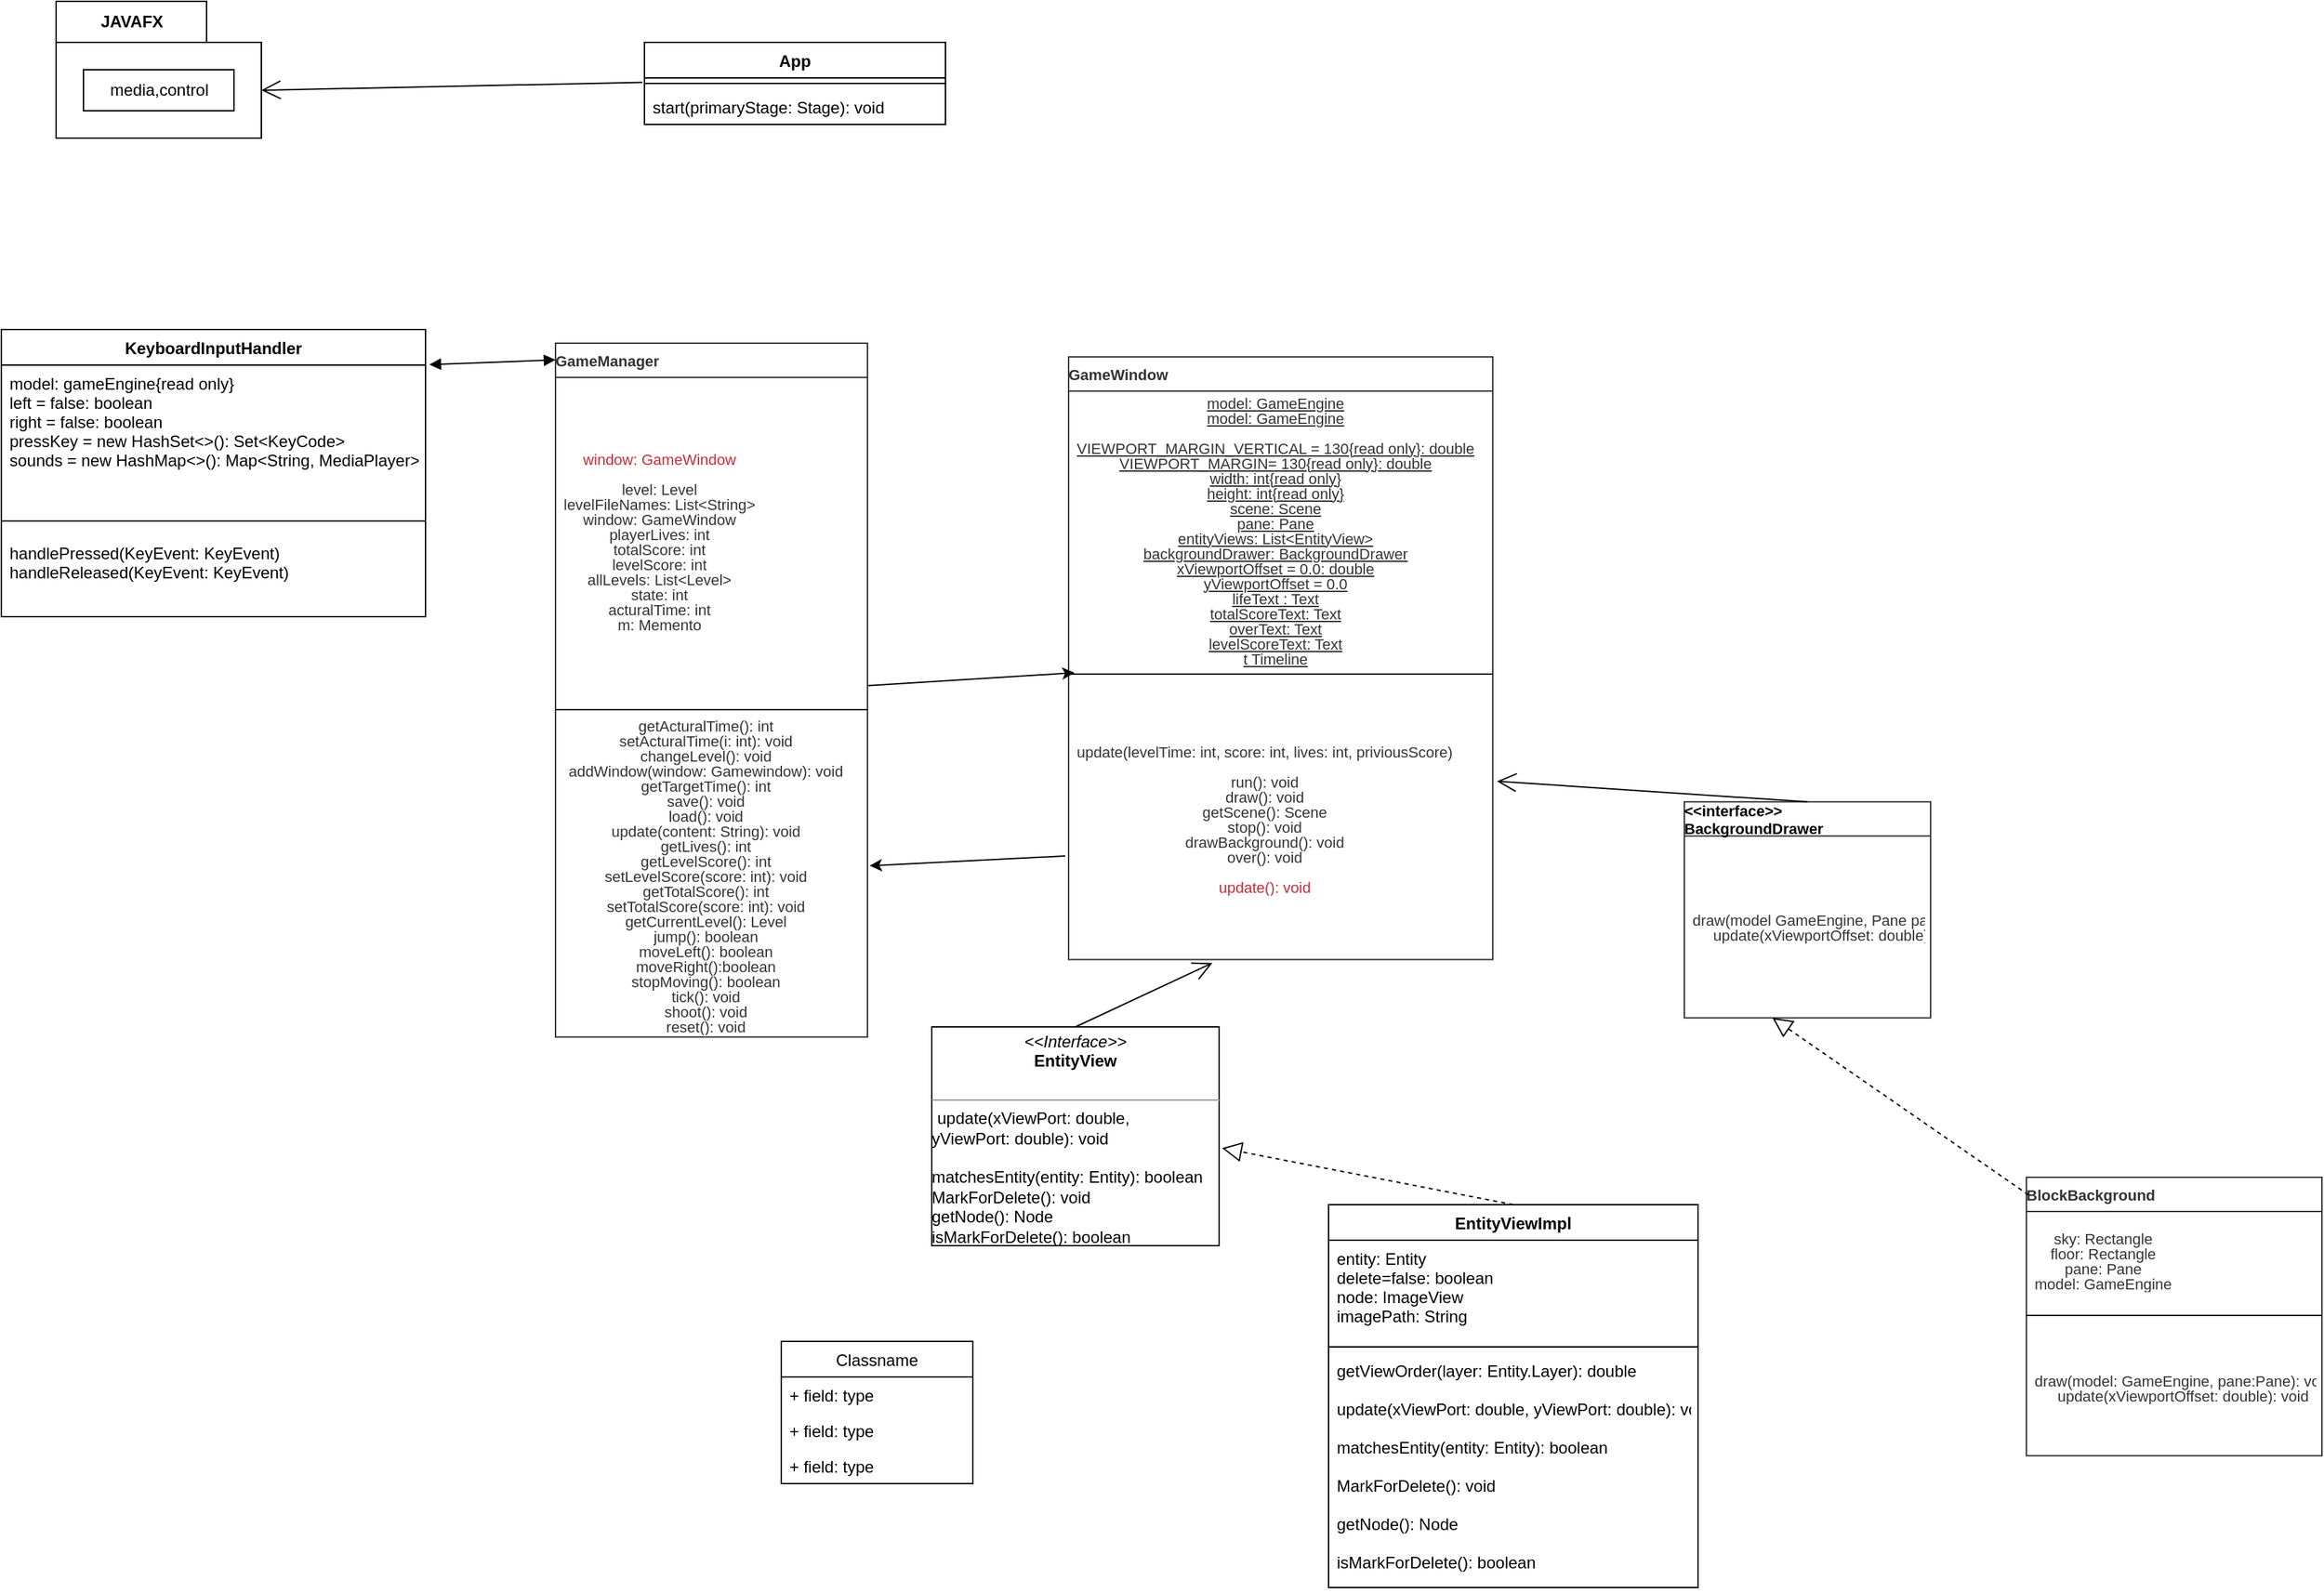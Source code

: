 <mxfile version="13.9.8" type="github">
  <diagram id="kgpKYQtTHZ0yAKxKKP6v" name="Page-1">
    <mxGraphModel dx="1395" dy="1749" grid="1" gridSize="10" guides="1" tooltips="1" connect="1" arrows="1" fold="1" page="1" pageScale="1" pageWidth="850" pageHeight="1100" math="0" shadow="0">
      <root>
        <mxCell id="0" />
        <mxCell id="1" parent="0" />
        <mxCell id="_VWqm0PzK80fMtdGOKL--1" value="GameWindow" style="html=1;overflow=block;whiteSpace=wrap;swimlane;childLayout=stackLayout;horizontal=1;horizontalStack=0;resizeParent=1;resizeParentMax=0;resizeLast=0;collapsible=0;marginBottom=0;swimlaneFillColor=#ffffff;startSize=25;whiteSpace=wrap;fontSize=11;fontColor=#333333;align=center;whiteSpace=wrap;align=left;spacing=0;strokeColor=#333333;strokeOpacity=100;fillOpacity=100;fillColor=#ffffff;" vertex="1" zOrder="835.333" parent="1">
          <mxGeometry x="800" y="10" width="310" height="440.8" as="geometry" />
        </mxCell>
        <mxCell id="_VWqm0PzK80fMtdGOKL--2" value="&lt;div style=&quot;display: flex; justify-content: center; text-align: center; align-items: baseline; font-size: 0; line-height: 1;&quot;&gt;&lt;span&gt;&lt;span style=&quot;font-size:11px;color:#333333;&quot;&gt;model: GameEngine&#xa;&lt;/span&gt;&lt;/span&gt;&lt;/div&gt;&lt;div style=&quot;display: flex; justify-content: center; text-align: center; align-items: baseline; font-size: 0; line-height: 1;&quot;&gt;&lt;span&gt;&lt;span style=&quot;font-size:11px;color:#333333;&quot;&gt;&lt;span style=&quot;font-size:11px;color:#333333;&quot;&gt;model: GameEngine&#xa;&#xa;&lt;/span&gt;&lt;span style=&quot;font-size:11px;color:#333333;text-decoration: underline;&quot;&gt;&lt;/span&gt;&lt;/span&gt;&lt;/span&gt;&lt;/div&gt;&lt;div style=&quot;display: flex; justify-content: center; text-align: center; align-items: baseline; font-size: 0; line-height: 1;&quot;&gt;&lt;span&gt;&lt;span style=&quot;font-size:11px;color:#333333;text-decoration: underline;&quot;&gt;VIEWPORT_MARGIN_VERTICAL = 130{read only}: double&#xa;&lt;/span&gt;&lt;/span&gt;&lt;/div&gt;&lt;div style=&quot;display: flex; justify-content: center; text-align: center; align-items: baseline; font-size: 0; line-height: 1;&quot;&gt;&lt;span&gt;&lt;span style=&quot;font-size:11px;color:#333333;text-decoration: underline;&quot;&gt;VIEWPORT_MARGIN= 130{read only}: double&#xa;&lt;/span&gt;&lt;span style=&quot;font-size:11px;color:#333333;&quot;&gt;&lt;/span&gt;&lt;/span&gt;&lt;/div&gt;&lt;div style=&quot;display: flex; justify-content: center; text-align: center; align-items: baseline; font-size: 0; line-height: 1;&quot;&gt;&lt;span&gt;&lt;span style=&quot;font-size:11px;color:#333333;&quot;&gt;width: int{read only}&#xa;&lt;/span&gt;&lt;/span&gt;&lt;/div&gt;&lt;div style=&quot;display: flex; justify-content: center; text-align: center; align-items: baseline; font-size: 0; line-height: 1;&quot;&gt;&lt;span&gt;&lt;span style=&quot;font-size:11px;color:#333333;&quot;&gt;height: int{read only}&#xa;&lt;/span&gt;&lt;/span&gt;&lt;/div&gt;&lt;div style=&quot;display: flex; justify-content: center; text-align: center; align-items: baseline; font-size: 0; line-height: 1;&quot;&gt;&lt;span&gt;&lt;span style=&quot;font-size:11px;color:#333333;&quot;&gt;scene: Scene&#xa;&lt;/span&gt;&lt;/span&gt;&lt;/div&gt;&lt;div style=&quot;display: flex; justify-content: center; text-align: center; align-items: baseline; font-size: 0; line-height: 1;&quot;&gt;&lt;span&gt;&lt;span style=&quot;font-size:11px;color:#333333;&quot;&gt;pane: Pane&#xa;&lt;/span&gt;&lt;/span&gt;&lt;/div&gt;&lt;div style=&quot;display: flex; justify-content: center; text-align: center; align-items: baseline; font-size: 0; line-height: 1;&quot;&gt;&lt;span&gt;&lt;span style=&quot;font-size:11px;color:#333333;&quot;&gt;entityViews: List&amp;lt;EntityView&amp;gt;&#xa;&lt;/span&gt;&lt;/span&gt;&lt;/div&gt;&lt;div style=&quot;display: flex; justify-content: center; text-align: center; align-items: baseline; font-size: 0; line-height: 1;&quot;&gt;&lt;span&gt;&lt;span style=&quot;font-size:11px;color:#333333;&quot;&gt;backgroundDrawer: BackgroundDrawer&#xa;&lt;/span&gt;&lt;/span&gt;&lt;/div&gt;&lt;div style=&quot;display: flex; justify-content: center; text-align: center; align-items: baseline; font-size: 0; line-height: 1;&quot;&gt;&lt;span&gt;&lt;span style=&quot;font-size:11px;color:#333333;&quot;&gt;xViewportOffset = 0.0: double&#xa;&lt;/span&gt;&lt;/span&gt;&lt;/div&gt;&lt;div style=&quot;display: flex; justify-content: center; text-align: center; align-items: baseline; font-size: 0; line-height: 1;&quot;&gt;&lt;span&gt;&lt;span style=&quot;font-size:11px;color:#333333;&quot;&gt;yViewportOffset = 0.0&#xa;&lt;/span&gt;&lt;/span&gt;&lt;/div&gt;&lt;div style=&quot;display: flex; justify-content: center; text-align: center; align-items: baseline; font-size: 0; line-height: 1;&quot;&gt;&lt;span&gt;&lt;span style=&quot;font-size:11px;color:#333333;&quot;&gt;lifeText : Text&#xa;&lt;/span&gt;&lt;/span&gt;&lt;/div&gt;&lt;div style=&quot;display: flex; justify-content: center; text-align: center; align-items: baseline; font-size: 0; line-height: 1;&quot;&gt;&lt;span&gt;&lt;span style=&quot;font-size:11px;color:#333333;&quot;&gt;totalScoreText: Text&#xa;&lt;/span&gt;&lt;/span&gt;&lt;/div&gt;&lt;div style=&quot;display: flex; justify-content: center; text-align: center; align-items: baseline; font-size: 0; line-height: 1;&quot;&gt;&lt;span&gt;&lt;span style=&quot;font-size:11px;color:#333333;&quot;&gt;overText: Text&#xa;&lt;/span&gt;&lt;/span&gt;&lt;/div&gt;&lt;div style=&quot;display: flex; justify-content: center; text-align: center; align-items: baseline; font-size: 0; line-height: 1;&quot;&gt;&lt;span&gt;&lt;span style=&quot;font-size:11px;color:#333333;&quot;&gt;levelScoreText: Text&#xa;&lt;/span&gt;&lt;/span&gt;&lt;/div&gt;&lt;div style=&quot;display: flex; justify-content: center; text-align: center; align-items: baseline; font-size: 0; line-height: 1;&quot;&gt;&lt;span&gt;&lt;span style=&quot;font-size:11px;color:#333333;&quot;&gt;t Timeline&#xa;&lt;/span&gt;&lt;/span&gt;&lt;/div&gt;&lt;div style=&quot;display: flex; justify-content: center; text-align: center; align-items: baseline; font-size: 0; line-height: 1;&quot;&gt;&lt;span&gt;&lt;/span&gt;&lt;/div&gt;" style="part=1;html=1;resizeHeight=0;strokeColor=none;fillColor=none;align=left;verticalAlign=middle;spacingLeft=4;spacingRight=4;overflow=hidden;rotatable=0;points=[[0,0.5],[1,0.5]];portConstraint=eastwest;swimlaneFillColor=#ffffff;strokeOpacity=100;fillOpacity=100;fontSize=11;fontColor=#333333;fontStyle=4;" vertex="1" parent="_VWqm0PzK80fMtdGOKL--1">
          <mxGeometry y="25" width="310" height="203" as="geometry" />
        </mxCell>
        <mxCell id="_VWqm0PzK80fMtdGOKL--3" value="" style="line;strokeWidth=1;fillColor=none;align=left;verticalAlign=middle;spacingTop=-1;spacingLeft=3;spacingRight=3;rotatable=0;labelPosition=right;points=[];portConstraint=eastwest;" vertex="1" parent="_VWqm0PzK80fMtdGOKL--1">
          <mxGeometry y="228" width="310" height="8" as="geometry" />
        </mxCell>
        <mxCell id="_VWqm0PzK80fMtdGOKL--4" value="&lt;div style=&quot;display: flex; justify-content: center; text-align: center; align-items: baseline; font-size: 0; line-height: 1;&quot;&gt;&lt;span&gt;&lt;span style=&quot;font-size:11px;color:#333333;&quot;&gt;update(levelTime: int, score: int, lives: int, priviousScore)&#xa;&lt;/span&gt;&lt;/span&gt;&lt;/div&gt;&lt;div style=&quot;display: flex; justify-content: center; text-align: center; align-items: baseline; font-size: 0; line-height: 1;&quot;&gt;&lt;span&gt;&lt;span style=&quot;font-size:11px;color:#333333;&quot;&gt;&#xa;&lt;/span&gt;&lt;/span&gt;&lt;/div&gt;&lt;div style=&quot;display: flex; justify-content: center; text-align: center; align-items: baseline; font-size: 0; line-height: 1;&quot;&gt;&lt;span&gt;&lt;span style=&quot;font-size:11px;color:#333333;&quot;&gt;run(): void&#xa;&lt;/span&gt;&lt;/span&gt;&lt;/div&gt;&lt;div style=&quot;display: flex; justify-content: center; text-align: center; align-items: baseline; font-size: 0; line-height: 1;&quot;&gt;&lt;span&gt;&lt;span style=&quot;font-size:11px;color:#333333;&quot;&gt;draw(): void&#xa;&lt;/span&gt;&lt;/span&gt;&lt;/div&gt;&lt;div style=&quot;display: flex; justify-content: center; text-align: center; align-items: baseline; font-size: 0; line-height: 1;&quot;&gt;&lt;span&gt;&lt;span style=&quot;font-size:11px;color:#333333;&quot;&gt;getScene(): Scene&#xa;&lt;/span&gt;&lt;/span&gt;&lt;/div&gt;&lt;div style=&quot;display: flex; justify-content: center; text-align: center; align-items: baseline; font-size: 0; line-height: 1;&quot;&gt;&lt;span&gt;&lt;span style=&quot;font-size:11px;color:#333333;&quot;&gt;stop(): void&#xa;&lt;/span&gt;&lt;/span&gt;&lt;/div&gt;&lt;div style=&quot;display: flex; justify-content: center; text-align: center; align-items: baseline; font-size: 0; line-height: 1;&quot;&gt;&lt;span&gt;&lt;span style=&quot;font-size:11px;color:#333333;&quot;&gt;drawBackground(): void&#xa;&lt;/span&gt;&lt;/span&gt;&lt;/div&gt;&lt;div style=&quot;display: flex; justify-content: center; text-align: center; align-items: baseline; font-size: 0; line-height: 1;&quot;&gt;&lt;span&gt;&lt;span style=&quot;font-size:11px;color:#333333;&quot;&gt;over(): void&#xa;&lt;/span&gt;&lt;/span&gt;&lt;/div&gt;&lt;div style=&quot;display: flex; justify-content: center; text-align: center; align-items: baseline; font-size: 0; line-height: 1;&quot;&gt;&lt;span&gt;&lt;span style=&quot;font-size:11px;color:#333333;&quot;&gt;&#xa;&lt;/span&gt;&lt;span style=&quot;font-size:11px;color:#c92d39;&quot;&gt;&lt;/span&gt;&lt;/span&gt;&lt;/div&gt;&lt;div style=&quot;display: flex; justify-content: center; text-align: center; align-items: baseline; font-size: 0; line-height: 1;&quot;&gt;&lt;span&gt;&lt;span style=&quot;font-size:11px;color:#c92d39;&quot;&gt;update(): void&lt;/span&gt;&lt;/span&gt;&lt;/div&gt;" style="part=1;html=1;resizeHeight=0;strokeColor=none;fillColor=none;align=left;verticalAlign=middle;spacingLeft=4;spacingRight=4;overflow=hidden;rotatable=0;points=[[0,0.5],[1,0.5]];portConstraint=eastwest;swimlaneFillColor=#ffffff;strokeOpacity=100;fillOpacity=100;fontSize=11;fontColor=#333333;" vertex="1" parent="_VWqm0PzK80fMtdGOKL--1">
          <mxGeometry y="236" width="310" height="204.8" as="geometry" />
        </mxCell>
        <mxCell id="_VWqm0PzK80fMtdGOKL--5" value="GameManager" style="html=1;overflow=block;whiteSpace=wrap;swimlane;childLayout=stackLayout;horizontal=1;horizontalStack=0;resizeParent=1;resizeParentMax=0;resizeLast=0;collapsible=0;marginBottom=0;swimlaneFillColor=#ffffff;startSize=25;whiteSpace=wrap;fontSize=11;fontColor=#333333;align=center;whiteSpace=wrap;align=left;spacing=0;strokeColor=#333333;strokeOpacity=100;fillOpacity=100;fillColor=#ffffff;" vertex="1" zOrder="837.333" parent="1">
          <mxGeometry x="425" width="228" height="507.4" as="geometry" />
        </mxCell>
        <mxCell id="_VWqm0PzK80fMtdGOKL--6" value="&lt;div style=&quot;display: flex; justify-content: center; text-align: center; align-items: baseline; font-size: 0; line-height: 1;&quot;&gt;&lt;span&gt;&lt;span style=&quot;font-size:11px;color:#c92d39;&quot;&gt;window: GameWindow&#xa;&lt;/span&gt;&lt;/span&gt;&lt;/div&gt;&lt;div style=&quot;display: flex; justify-content: center; text-align: center; align-items: baseline; font-size: 0; line-height: 1;&quot;&gt;&lt;span&gt;&lt;span style=&quot;font-size:11px;color:#c92d39;&quot;&gt;&#xa;&lt;/span&gt;&lt;span style=&quot;font-size:11px;color:#333333;&quot;&gt;&lt;/span&gt;&lt;/span&gt;&lt;/div&gt;&lt;div style=&quot;display: flex; justify-content: center; text-align: center; align-items: baseline; font-size: 0; line-height: 1;&quot;&gt;&lt;span&gt;&lt;span style=&quot;font-size:11px;color:#333333;&quot;&gt;level: Level&#xa;&lt;/span&gt;&lt;/span&gt;&lt;/div&gt;&lt;div style=&quot;display: flex; justify-content: center; text-align: center; align-items: baseline; font-size: 0; line-height: 1;&quot;&gt;&lt;span&gt;&lt;span style=&quot;font-size:11px;color:#333333;&quot;&gt;levelFileNames: List&amp;lt;String&amp;gt;&#xa;&lt;/span&gt;&lt;/span&gt;&lt;/div&gt;&lt;div style=&quot;display: flex; justify-content: center; text-align: center; align-items: baseline; font-size: 0; line-height: 1;&quot;&gt;&lt;span&gt;&lt;span style=&quot;font-size:11px;color:#333333;&quot;&gt;window: GameWindow&#xa;&lt;/span&gt;&lt;/span&gt;&lt;/div&gt;&lt;div style=&quot;display: flex; justify-content: center; text-align: center; align-items: baseline; font-size: 0; line-height: 1;&quot;&gt;&lt;span&gt;&lt;span style=&quot;font-size:11px;color:#333333;&quot;&gt;playerLives: int&#xa;&lt;/span&gt;&lt;/span&gt;&lt;/div&gt;&lt;div style=&quot;display: flex; justify-content: center; text-align: center; align-items: baseline; font-size: 0; line-height: 1;&quot;&gt;&lt;span&gt;&lt;span style=&quot;font-size:11px;color:#333333;&quot;&gt;totalScore: int&#xa;&lt;/span&gt;&lt;/span&gt;&lt;/div&gt;&lt;div style=&quot;display: flex; justify-content: center; text-align: center; align-items: baseline; font-size: 0; line-height: 1;&quot;&gt;&lt;span&gt;&lt;span style=&quot;font-size:11px;color:#333333;&quot;&gt;levelScore: int&#xa;&lt;/span&gt;&lt;/span&gt;&lt;/div&gt;&lt;div style=&quot;display: flex; justify-content: center; text-align: center; align-items: baseline; font-size: 0; line-height: 1;&quot;&gt;&lt;span&gt;&lt;span style=&quot;font-size:11px;color:#333333;&quot;&gt;allLevels: List&amp;lt;Level&amp;gt;&#xa;&lt;/span&gt;&lt;/span&gt;&lt;/div&gt;&lt;div style=&quot;display: flex; justify-content: center; text-align: center; align-items: baseline; font-size: 0; line-height: 1;&quot;&gt;&lt;span&gt;&lt;span style=&quot;font-size:11px;color:#333333;&quot;&gt;state: int&#xa;&lt;/span&gt;&lt;/span&gt;&lt;/div&gt;&lt;div style=&quot;display: flex; justify-content: center; text-align: center; align-items: baseline; font-size: 0; line-height: 1;&quot;&gt;&lt;span&gt;&lt;span style=&quot;font-size:11px;color:#333333;&quot;&gt;acturalTime: int&#xa;&lt;/span&gt;&lt;/span&gt;&lt;/div&gt;&lt;div style=&quot;display: flex; justify-content: center; text-align: center; align-items: baseline; font-size: 0; line-height: 1;&quot;&gt;&lt;span&gt;&lt;span style=&quot;font-size:11px;color:#333333;&quot;&gt;m: Memento&lt;/span&gt;&lt;/span&gt;&lt;/div&gt;" style="part=1;html=1;resizeHeight=0;strokeColor=none;fillColor=none;align=left;verticalAlign=middle;spacingLeft=4;spacingRight=4;overflow=hidden;rotatable=0;points=[[0,0.5],[1,0.5]];portConstraint=eastwest;swimlaneFillColor=#ffffff;strokeOpacity=100;fillOpacity=100;fontSize=11;fontColor=#c92d39;" vertex="1" parent="_VWqm0PzK80fMtdGOKL--5">
          <mxGeometry y="25" width="228" height="239" as="geometry" />
        </mxCell>
        <mxCell id="_VWqm0PzK80fMtdGOKL--7" value="" style="line;strokeWidth=1;fillColor=none;align=left;verticalAlign=middle;spacingTop=-1;spacingLeft=3;spacingRight=3;rotatable=0;labelPosition=right;points=[];portConstraint=eastwest;" vertex="1" parent="_VWqm0PzK80fMtdGOKL--5">
          <mxGeometry y="264" width="228" height="8" as="geometry" />
        </mxCell>
        <mxCell id="_VWqm0PzK80fMtdGOKL--8" value="&lt;div style=&quot;display: flex; justify-content: center; text-align: center; align-items: baseline; font-size: 0; line-height: 1;&quot;&gt;&lt;span&gt;&lt;span style=&quot;font-size:11px;color:#333333;&quot;&gt;getActuralTime(): int&#xa;&lt;/span&gt;&lt;/span&gt;&lt;/div&gt;&lt;div style=&quot;display: flex; justify-content: center; text-align: center; align-items: baseline; font-size: 0; line-height: 1;&quot;&gt;&lt;span&gt;&lt;span style=&quot;font-size:11px;color:#333333;&quot;&gt;setActuralTime(i: int): void&#xa;&lt;/span&gt;&lt;/span&gt;&lt;/div&gt;&lt;div style=&quot;display: flex; justify-content: center; text-align: center; align-items: baseline; font-size: 0; line-height: 1;&quot;&gt;&lt;span&gt;&lt;span style=&quot;font-size:11px;color:#333333;&quot;&gt;changeLevel(): void&#xa;&lt;/span&gt;&lt;/span&gt;&lt;/div&gt;&lt;div style=&quot;display: flex; justify-content: center; text-align: center; align-items: baseline; font-size: 0; line-height: 1;&quot;&gt;&lt;span&gt;&lt;span style=&quot;font-size:11px;color:#333333;&quot;&gt;addWindow(window: Gamewindow): void&#xa;&lt;/span&gt;&lt;/span&gt;&lt;/div&gt;&lt;div style=&quot;display: flex; justify-content: center; text-align: center; align-items: baseline; font-size: 0; line-height: 1;&quot;&gt;&lt;span&gt;&lt;span style=&quot;font-size:11px;color:#333333;&quot;&gt;getTargetTime(): int&#xa;&lt;/span&gt;&lt;/span&gt;&lt;/div&gt;&lt;div style=&quot;display: flex; justify-content: center; text-align: center; align-items: baseline; font-size: 0; line-height: 1;&quot;&gt;&lt;span&gt;&lt;span style=&quot;font-size:11px;color:#333333;&quot;&gt;save(): void&#xa;&lt;/span&gt;&lt;/span&gt;&lt;/div&gt;&lt;div style=&quot;display: flex; justify-content: center; text-align: center; align-items: baseline; font-size: 0; line-height: 1;&quot;&gt;&lt;span&gt;&lt;span style=&quot;font-size:11px;color:#333333;&quot;&gt;load(): void&#xa;&lt;/span&gt;&lt;/span&gt;&lt;/div&gt;&lt;div style=&quot;display: flex; justify-content: center; text-align: center; align-items: baseline; font-size: 0; line-height: 1;&quot;&gt;&lt;span&gt;&lt;span style=&quot;font-size:11px;color:#333333;&quot;&gt;update(content: String): void&#xa;&lt;/span&gt;&lt;/span&gt;&lt;/div&gt;&lt;div style=&quot;display: flex; justify-content: center; text-align: center; align-items: baseline; font-size: 0; line-height: 1;&quot;&gt;&lt;span&gt;&lt;span style=&quot;font-size:11px;color:#333333;&quot;&gt;getLives(): int&#xa;&lt;/span&gt;&lt;/span&gt;&lt;/div&gt;&lt;div style=&quot;display: flex; justify-content: center; text-align: center; align-items: baseline; font-size: 0; line-height: 1;&quot;&gt;&lt;span&gt;&lt;span style=&quot;font-size:11px;color:#333333;&quot;&gt;getLevelScore(): int&#xa;&lt;/span&gt;&lt;/span&gt;&lt;/div&gt;&lt;div style=&quot;display: flex; justify-content: center; text-align: center; align-items: baseline; font-size: 0; line-height: 1;&quot;&gt;&lt;span&gt;&lt;span style=&quot;font-size:11px;color:#333333;&quot;&gt;setLevelScore(score: int): void&#xa;&lt;/span&gt;&lt;/span&gt;&lt;/div&gt;&lt;div style=&quot;display: flex; justify-content: center; text-align: center; align-items: baseline; font-size: 0; line-height: 1;&quot;&gt;&lt;span&gt;&lt;span style=&quot;font-size:11px;color:#333333;&quot;&gt;getTotalScore(): int&#xa;&lt;/span&gt;&lt;/span&gt;&lt;/div&gt;&lt;div style=&quot;display: flex; justify-content: center; text-align: center; align-items: baseline; font-size: 0; line-height: 1;&quot;&gt;&lt;span&gt;&lt;span style=&quot;font-size:11px;color:#333333;&quot;&gt;setTotalScore(score: int): void&#xa;&lt;/span&gt;&lt;/span&gt;&lt;/div&gt;&lt;div style=&quot;display: flex; justify-content: center; text-align: center; align-items: baseline; font-size: 0; line-height: 1;&quot;&gt;&lt;span&gt;&lt;span style=&quot;font-size:11px;color:#333333;&quot;&gt;getCurrentLevel(): Level&#xa;&lt;/span&gt;&lt;/span&gt;&lt;/div&gt;&lt;div style=&quot;display: flex; justify-content: center; text-align: center; align-items: baseline; font-size: 0; line-height: 1;&quot;&gt;&lt;span&gt;&lt;span style=&quot;font-size:11px;color:#333333;&quot;&gt;jump(): boolean&#xa;&lt;/span&gt;&lt;/span&gt;&lt;/div&gt;&lt;div style=&quot;display: flex; justify-content: center; text-align: center; align-items: baseline; font-size: 0; line-height: 1;&quot;&gt;&lt;span&gt;&lt;span style=&quot;font-size:11px;color:#333333;&quot;&gt;moveLeft(): boolean&#xa;&lt;/span&gt;&lt;/span&gt;&lt;/div&gt;&lt;div style=&quot;display: flex; justify-content: center; text-align: center; align-items: baseline; font-size: 0; line-height: 1;&quot;&gt;&lt;span&gt;&lt;span style=&quot;font-size:11px;color:#333333;&quot;&gt;moveRight():boolean&#xa;&lt;/span&gt;&lt;/span&gt;&lt;/div&gt;&lt;div style=&quot;display: flex; justify-content: center; text-align: center; align-items: baseline; font-size: 0; line-height: 1;&quot;&gt;&lt;span&gt;&lt;span style=&quot;font-size:11px;color:#333333;&quot;&gt;stopMoving(): boolean&#xa;&lt;/span&gt;&lt;/span&gt;&lt;/div&gt;&lt;div style=&quot;display: flex; justify-content: center; text-align: center; align-items: baseline; font-size: 0; line-height: 1;&quot;&gt;&lt;span&gt;&lt;span style=&quot;font-size:11px;color:#333333;&quot;&gt;tick(): void&#xa;&lt;/span&gt;&lt;/span&gt;&lt;/div&gt;&lt;div style=&quot;display: flex; justify-content: center; text-align: center; align-items: baseline; font-size: 0; line-height: 1;&quot;&gt;&lt;span&gt;&lt;span style=&quot;font-size:11px;color:#333333;&quot;&gt;shoot(): void&#xa;&lt;/span&gt;&lt;/span&gt;&lt;/div&gt;&lt;div style=&quot;display: flex; justify-content: center; text-align: center; align-items: baseline; font-size: 0; line-height: 1;&quot;&gt;&lt;span&gt;&lt;span style=&quot;font-size:11px;color:#333333;&quot;&gt;reset(): void&#xa;&lt;/span&gt;&lt;/span&gt;&lt;/div&gt;&lt;div style=&quot;display: flex; justify-content: center; text-align: center; align-items: baseline; font-size: 0; line-height: 1;&quot;&gt;&lt;span&gt;&lt;span style=&quot;font-size:11px;color:#333333;&quot;&gt;readConfigFile(config: String): List&amp;lt;String&amp;gt;&lt;/span&gt;&lt;/span&gt;&lt;/div&gt;" style="part=1;html=1;resizeHeight=0;strokeColor=none;fillColor=none;align=left;verticalAlign=middle;spacingLeft=4;spacingRight=4;overflow=hidden;rotatable=0;points=[[0,0.5],[1,0.5]];portConstraint=eastwest;swimlaneFillColor=#ffffff;strokeOpacity=100;fillOpacity=100;fontSize=11;fontColor=#333333;" vertex="1" parent="_VWqm0PzK80fMtdGOKL--5">
          <mxGeometry y="272" width="228" height="235.4" as="geometry" />
        </mxCell>
        <mxCell id="_VWqm0PzK80fMtdGOKL--9" value="" style="endArrow=classic;html=1;exitX=1.002;exitY=0.943;exitDx=0;exitDy=0;exitPerimeter=0;entryX=0.014;entryY=0.375;entryDx=0;entryDy=0;entryPerimeter=0;" edge="1" parent="1" source="_VWqm0PzK80fMtdGOKL--6" target="_VWqm0PzK80fMtdGOKL--3">
          <mxGeometry width="50" height="50" relative="1" as="geometry">
            <mxPoint x="910" y="580" as="sourcePoint" />
            <mxPoint x="1040" y="580" as="targetPoint" />
          </mxGeometry>
        </mxCell>
        <mxCell id="_VWqm0PzK80fMtdGOKL--10" value="" style="endArrow=classic;html=1;entryX=1.007;entryY=0.468;entryDx=0;entryDy=0;entryPerimeter=0;exitX=-0.008;exitY=0.63;exitDx=0;exitDy=0;exitPerimeter=0;" edge="1" parent="1" source="_VWqm0PzK80fMtdGOKL--4" target="_VWqm0PzK80fMtdGOKL--8">
          <mxGeometry width="50" height="50" relative="1" as="geometry">
            <mxPoint x="940" y="740" as="sourcePoint" />
            <mxPoint x="990" y="690" as="targetPoint" />
          </mxGeometry>
        </mxCell>
        <mxCell id="_VWqm0PzK80fMtdGOKL--13" value="App" style="swimlane;fontStyle=1;align=center;verticalAlign=top;childLayout=stackLayout;horizontal=1;startSize=26;horizontalStack=0;resizeParent=1;resizeParentMax=0;resizeLast=0;collapsible=1;marginBottom=0;" vertex="1" parent="1">
          <mxGeometry x="490" y="-220" width="220" height="60" as="geometry" />
        </mxCell>
        <mxCell id="_VWqm0PzK80fMtdGOKL--15" value="" style="line;strokeWidth=1;fillColor=none;align=left;verticalAlign=middle;spacingTop=-1;spacingLeft=3;spacingRight=3;rotatable=0;labelPosition=right;points=[];portConstraint=eastwest;" vertex="1" parent="_VWqm0PzK80fMtdGOKL--13">
          <mxGeometry y="26" width="220" height="8" as="geometry" />
        </mxCell>
        <mxCell id="_VWqm0PzK80fMtdGOKL--16" value="start(primaryStage: Stage): void" style="text;strokeColor=none;fillColor=none;align=left;verticalAlign=top;spacingLeft=4;spacingRight=4;overflow=hidden;rotatable=0;points=[[0,0.5],[1,0.5]];portConstraint=eastwest;" vertex="1" parent="_VWqm0PzK80fMtdGOKL--13">
          <mxGeometry y="34" width="220" height="26" as="geometry" />
        </mxCell>
        <mxCell id="_VWqm0PzK80fMtdGOKL--17" value="JAVAFX" style="shape=folder;fontStyle=1;tabWidth=110;tabHeight=30;tabPosition=left;html=1;boundedLbl=1;labelInHeader=1;" vertex="1" parent="1">
          <mxGeometry x="60" y="-250" width="150" height="100" as="geometry" />
        </mxCell>
        <mxCell id="_VWqm0PzK80fMtdGOKL--18" value="media,control" style="html=1;" vertex="1" parent="_VWqm0PzK80fMtdGOKL--17">
          <mxGeometry width="110" height="30" relative="1" as="geometry">
            <mxPoint x="20" y="50" as="offset" />
          </mxGeometry>
        </mxCell>
        <mxCell id="_VWqm0PzK80fMtdGOKL--20" value="KeyboardInputHandler" style="swimlane;fontStyle=1;align=center;verticalAlign=top;childLayout=stackLayout;horizontal=1;startSize=26;horizontalStack=0;resizeParent=1;resizeParentMax=0;resizeLast=0;collapsible=1;marginBottom=0;" vertex="1" parent="1">
          <mxGeometry x="20" y="-10" width="310" height="210" as="geometry" />
        </mxCell>
        <mxCell id="_VWqm0PzK80fMtdGOKL--21" value="model: gameEngine{read only}&#xa;left = false: boolean&#xa;right = false: boolean&#xa;pressKey = new HashSet&lt;&gt;(): Set&lt;KeyCode&gt;&#xa;sounds = new HashMap&lt;&gt;(): Map&lt;String, MediaPlayer&gt;&#xa;" style="text;strokeColor=none;fillColor=none;align=left;verticalAlign=top;spacingLeft=4;spacingRight=4;overflow=hidden;rotatable=0;points=[[0,0.5],[1,0.5]];portConstraint=eastwest;" vertex="1" parent="_VWqm0PzK80fMtdGOKL--20">
          <mxGeometry y="26" width="310" height="104" as="geometry" />
        </mxCell>
        <mxCell id="_VWqm0PzK80fMtdGOKL--22" value="" style="line;strokeWidth=1;fillColor=none;align=left;verticalAlign=middle;spacingTop=-1;spacingLeft=3;spacingRight=3;rotatable=0;labelPosition=right;points=[];portConstraint=eastwest;" vertex="1" parent="_VWqm0PzK80fMtdGOKL--20">
          <mxGeometry y="130" width="310" height="20" as="geometry" />
        </mxCell>
        <mxCell id="_VWqm0PzK80fMtdGOKL--23" value="handlePressed(KeyEvent: KeyEvent)&#xa;handleReleased(KeyEvent: KeyEvent)" style="text;strokeColor=none;fillColor=none;align=left;verticalAlign=top;spacingLeft=4;spacingRight=4;overflow=hidden;rotatable=0;points=[[0,0.5],[1,0.5]];portConstraint=eastwest;" vertex="1" parent="_VWqm0PzK80fMtdGOKL--20">
          <mxGeometry y="150" width="310" height="60" as="geometry" />
        </mxCell>
        <mxCell id="_VWqm0PzK80fMtdGOKL--24" value="&lt;p style=&quot;margin: 0px ; margin-top: 4px ; text-align: center&quot;&gt;&lt;i&gt;&amp;lt;&amp;lt;Interface&amp;gt;&amp;gt;&lt;/i&gt;&lt;br&gt;&lt;b&gt;EntityView&lt;/b&gt;&lt;/p&gt;&lt;br&gt;&lt;hr size=&quot;1&quot;&gt;&lt;p style=&quot;margin: 0px ; margin-left: 4px&quot;&gt;update(xViewPort: double,&amp;nbsp;&lt;/p&gt;yViewPort: double): void&lt;br&gt;&lt;br&gt;matchesEntity(entity: Entity): boolean&lt;br&gt;MarkForDelete(): void&lt;br&gt;getNode(): Node&lt;br&gt;isMarkForDelete(): boolean&lt;br&gt;" style="verticalAlign=top;align=left;overflow=fill;fontSize=12;fontFamily=Helvetica;html=1;" vertex="1" parent="1">
          <mxGeometry x="700" y="500" width="210" height="160" as="geometry" />
        </mxCell>
        <mxCell id="_VWqm0PzK80fMtdGOKL--25" value="EntityViewImpl" style="swimlane;fontStyle=1;align=center;verticalAlign=top;childLayout=stackLayout;horizontal=1;startSize=26;horizontalStack=0;resizeParent=1;resizeParentMax=0;resizeLast=0;collapsible=1;marginBottom=0;" vertex="1" parent="1">
          <mxGeometry x="990" y="630" width="270" height="280" as="geometry" />
        </mxCell>
        <mxCell id="_VWqm0PzK80fMtdGOKL--26" value="entity: Entity&#xa;delete=false: boolean&#xa;node: ImageView&#xa;imagePath: String&#xa;" style="text;strokeColor=none;fillColor=none;align=left;verticalAlign=top;spacingLeft=4;spacingRight=4;overflow=hidden;rotatable=0;points=[[0,0.5],[1,0.5]];portConstraint=eastwest;" vertex="1" parent="_VWqm0PzK80fMtdGOKL--25">
          <mxGeometry y="26" width="270" height="74" as="geometry" />
        </mxCell>
        <mxCell id="_VWqm0PzK80fMtdGOKL--27" value="" style="line;strokeWidth=1;fillColor=none;align=left;verticalAlign=middle;spacingTop=-1;spacingLeft=3;spacingRight=3;rotatable=0;labelPosition=right;points=[];portConstraint=eastwest;" vertex="1" parent="_VWqm0PzK80fMtdGOKL--25">
          <mxGeometry y="100" width="270" height="8" as="geometry" />
        </mxCell>
        <mxCell id="_VWqm0PzK80fMtdGOKL--28" value="getViewOrder(layer: Entity.Layer): double&#xa; &#xa;update(xViewPort: double, yViewPort: double): void&#xa;&#xa;matchesEntity(entity: Entity): boolean&#xa;&#xa;MarkForDelete(): void&#xa;&#xa;getNode(): Node&#xa;&#xa;isMarkForDelete(): boolean" style="text;strokeColor=none;fillColor=none;align=left;verticalAlign=top;spacingLeft=4;spacingRight=4;overflow=hidden;rotatable=0;points=[[0,0.5],[1,0.5]];portConstraint=eastwest;" vertex="1" parent="_VWqm0PzK80fMtdGOKL--25">
          <mxGeometry y="108" width="270" height="172" as="geometry" />
        </mxCell>
        <mxCell id="_VWqm0PzK80fMtdGOKL--29" value="BlockBackground" style="html=1;overflow=block;whiteSpace=wrap;swimlane;childLayout=stackLayout;horizontal=1;horizontalStack=0;resizeParent=1;resizeParentMax=0;resizeLast=0;collapsible=0;marginBottom=0;swimlaneFillColor=#ffffff;startSize=25;whiteSpace=wrap;fontSize=11;fontColor=#333333;align=center;whiteSpace=wrap;align=left;spacing=0;strokeColor=#333333;strokeOpacity=100;fillOpacity=100;fillColor=#ffffff;" vertex="1" zOrder="166.667" parent="1">
          <mxGeometry x="1500" y="610" width="216" height="203.6" as="geometry" />
        </mxCell>
        <mxCell id="_VWqm0PzK80fMtdGOKL--30" value="&lt;div style=&quot;display: flex; justify-content: center; text-align: center; align-items: baseline; font-size: 0; line-height: 1;&quot;&gt;&lt;span&gt;&lt;span style=&quot;font-size:11px;color:#333333;&quot;&gt;sky: Rectangle&#xa;&lt;/span&gt;&lt;/span&gt;&lt;/div&gt;&lt;div style=&quot;display: flex; justify-content: center; text-align: center; align-items: baseline; font-size: 0; line-height: 1;&quot;&gt;&lt;span&gt;&lt;span style=&quot;font-size:11px;color:#333333;&quot;&gt;floor: Rectangle&#xa;&lt;/span&gt;&lt;/span&gt;&lt;/div&gt;&lt;div style=&quot;display: flex; justify-content: center; text-align: center; align-items: baseline; font-size: 0; line-height: 1;&quot;&gt;&lt;span&gt;&lt;span style=&quot;font-size:11px;color:#333333;&quot;&gt;pane: Pane&#xa;&lt;/span&gt;&lt;/span&gt;&lt;/div&gt;&lt;div style=&quot;display: flex; justify-content: center; text-align: center; align-items: baseline; font-size: 0; line-height: 1;&quot;&gt;&lt;span&gt;&lt;span style=&quot;font-size:11px;color:#333333;&quot;&gt;model: GameEngine&lt;/span&gt;&lt;/span&gt;&lt;/div&gt;" style="part=1;html=1;resizeHeight=0;strokeColor=none;fillColor=none;align=left;verticalAlign=middle;spacingLeft=4;spacingRight=4;overflow=hidden;rotatable=0;points=[[0,0.5],[1,0.5]];portConstraint=eastwest;swimlaneFillColor=#ffffff;strokeOpacity=100;fillOpacity=100;fontSize=11;fontColor=#333333;" vertex="1" parent="_VWqm0PzK80fMtdGOKL--29">
          <mxGeometry y="25" width="216" height="72" as="geometry" />
        </mxCell>
        <mxCell id="_VWqm0PzK80fMtdGOKL--31" value="" style="line;strokeWidth=1;fillColor=none;align=left;verticalAlign=middle;spacingTop=-1;spacingLeft=3;spacingRight=3;rotatable=0;labelPosition=right;points=[];portConstraint=eastwest;" vertex="1" parent="_VWqm0PzK80fMtdGOKL--29">
          <mxGeometry y="97" width="216" height="8" as="geometry" />
        </mxCell>
        <mxCell id="_VWqm0PzK80fMtdGOKL--32" value="&lt;div style=&quot;display: flex; justify-content: center; text-align: center; align-items: baseline; font-size: 0; line-height: 1;&quot;&gt;&lt;span&gt;&lt;span style=&quot;font-size:11px;color:#333333;&quot;&gt;draw(model: GameEngine, pane:Pane): void&#xa;&lt;/span&gt;&lt;/span&gt;&lt;/div&gt;&lt;div style=&quot;display: flex; justify-content: center; text-align: center; align-items: baseline; font-size: 0; line-height: 1;&quot;&gt;&lt;span&gt;&lt;span style=&quot;font-size:11px;color:#333333;&quot;&gt;update(xViewportOffset: double): void&lt;/span&gt;&lt;/span&gt;&lt;/div&gt;" style="part=1;html=1;resizeHeight=0;strokeColor=none;fillColor=none;align=left;verticalAlign=middle;spacingLeft=4;spacingRight=4;overflow=hidden;rotatable=0;points=[[0,0.5],[1,0.5]];portConstraint=eastwest;swimlaneFillColor=#ffffff;strokeOpacity=100;fillOpacity=100;fontSize=11;fontColor=#333333;" vertex="1" parent="_VWqm0PzK80fMtdGOKL--29">
          <mxGeometry y="105" width="216" height="98.6" as="geometry" />
        </mxCell>
        <mxCell id="_VWqm0PzK80fMtdGOKL--33" value="&amp;lt;&amp;lt;interface&amp;gt;&amp;gt;&#xa;BackgroundDrawer" style="html=1;overflow=block;whiteSpace=wrap;swimlane;childLayout=stackLayout;horizontal=1;horizontalStack=0;resizeParent=1;resizeParentMax=0;resizeLast=0;collapsible=0;marginBottom=0;swimlaneFillColor=#ffffff;startSize=25;whiteSpace=wrap;fontSize=11;fontStyle=1;whiteSpace=wrap;align=left;spacing=0;strokeColor=#333333;strokeOpacity=100;fillOpacity=100;fillColor=#ffffff;" vertex="1" zOrder="168.667" parent="1">
          <mxGeometry x="1250" y="335.4" width="180" height="158" as="geometry" />
        </mxCell>
        <mxCell id="_VWqm0PzK80fMtdGOKL--34" value="&lt;div style=&quot;display: flex; justify-content: center; text-align: center; align-items: baseline; font-size: 0; line-height: 1;&quot;&gt;&lt;span&gt;&lt;span style=&quot;font-size:11px;color:#333333;&quot;&gt;draw(model GameEngine, Pane pane): void&#xa;&lt;/span&gt;&lt;/span&gt;&lt;/div&gt;&lt;div style=&quot;display: flex; justify-content: center; text-align: center; align-items: baseline; font-size: 0; line-height: 1;&quot;&gt;&lt;span&gt;&lt;span style=&quot;font-size:11px;color:#333333;&quot;&gt;update(xViewportOffset: double): void&#xa;&lt;/span&gt;&lt;/span&gt;&lt;/div&gt;&lt;div style=&quot;display: flex; justify-content: center; text-align: center; align-items: baseline; font-size: 0; line-height: 1;&quot;&gt;&lt;span&gt;&lt;/span&gt;&lt;/div&gt;" style="part=1;html=1;resizeHeight=0;strokeColor=none;fillColor=none;align=left;verticalAlign=middle;spacingLeft=4;spacingRight=4;overflow=hidden;rotatable=0;points=[[0,0.5],[1,0.5]];portConstraint=eastwest;swimlaneFillColor=#ffffff;strokeOpacity=100;fillOpacity=100;fontSize=11;fontColor=#333333;" vertex="1" parent="_VWqm0PzK80fMtdGOKL--33">
          <mxGeometry y="25" width="180" height="133" as="geometry" />
        </mxCell>
        <mxCell id="_VWqm0PzK80fMtdGOKL--19" value="" style="endArrow=open;endFill=1;endSize=12;html=1;entryX=0;entryY=0;entryDx=150;entryDy=65;entryPerimeter=0;exitX=-0.007;exitY=-0.183;exitDx=0;exitDy=0;exitPerimeter=0;" edge="1" parent="1" source="_VWqm0PzK80fMtdGOKL--16" target="_VWqm0PzK80fMtdGOKL--17">
          <mxGeometry width="160" relative="1" as="geometry">
            <mxPoint x="509" y="-210" as="sourcePoint" />
            <mxPoint x="669" y="-210" as="targetPoint" />
          </mxGeometry>
        </mxCell>
        <mxCell id="_VWqm0PzK80fMtdGOKL--39" value="" style="endArrow=block;dashed=1;endFill=0;endSize=12;html=1;entryX=0.358;entryY=1;entryDx=0;entryDy=0;exitX=0.007;exitY=0.063;exitDx=0;exitDy=0;exitPerimeter=0;entryPerimeter=0;" edge="1" parent="1" source="_VWqm0PzK80fMtdGOKL--29" target="_VWqm0PzK80fMtdGOKL--34">
          <mxGeometry width="160" relative="1" as="geometry">
            <mxPoint x="680" y="710" as="sourcePoint" />
            <mxPoint x="840" y="710" as="targetPoint" />
          </mxGeometry>
        </mxCell>
        <mxCell id="_VWqm0PzK80fMtdGOKL--40" value="" style="endArrow=block;dashed=1;endFill=0;endSize=12;html=1;exitX=0.5;exitY=0;exitDx=0;exitDy=0;entryX=1.01;entryY=0.554;entryDx=0;entryDy=0;entryPerimeter=0;" edge="1" parent="1" source="_VWqm0PzK80fMtdGOKL--25" target="_VWqm0PzK80fMtdGOKL--24">
          <mxGeometry width="160" relative="1" as="geometry">
            <mxPoint x="1350" y="559.41" as="sourcePoint" />
            <mxPoint x="1510" y="559.41" as="targetPoint" />
          </mxGeometry>
        </mxCell>
        <mxCell id="_VWqm0PzK80fMtdGOKL--42" value="" style="endArrow=open;endFill=1;endSize=12;html=1;exitX=0.5;exitY=0;exitDx=0;exitDy=0;entryX=0.339;entryY=1.012;entryDx=0;entryDy=0;entryPerimeter=0;" edge="1" parent="1" source="_VWqm0PzK80fMtdGOKL--24" target="_VWqm0PzK80fMtdGOKL--4">
          <mxGeometry width="160" relative="1" as="geometry">
            <mxPoint x="950" y="510" as="sourcePoint" />
            <mxPoint x="1110" y="510" as="targetPoint" />
          </mxGeometry>
        </mxCell>
        <mxCell id="_VWqm0PzK80fMtdGOKL--45" value="" style="endArrow=open;endFill=1;endSize=12;html=1;exitX=0.5;exitY=0;exitDx=0;exitDy=0;entryX=1.01;entryY=0.363;entryDx=0;entryDy=0;entryPerimeter=0;" edge="1" parent="1" source="_VWqm0PzK80fMtdGOKL--33" target="_VWqm0PzK80fMtdGOKL--4">
          <mxGeometry width="160" relative="1" as="geometry">
            <mxPoint x="1290" y="300" as="sourcePoint" />
            <mxPoint x="1450" y="300" as="targetPoint" />
          </mxGeometry>
        </mxCell>
        <mxCell id="_VWqm0PzK80fMtdGOKL--46" value="" style="endArrow=block;startArrow=block;endFill=1;startFill=1;html=1;exitX=1.009;exitY=0.122;exitDx=0;exitDy=0;exitPerimeter=0;entryX=0;entryY=0.024;entryDx=0;entryDy=0;entryPerimeter=0;" edge="1" parent="1" source="_VWqm0PzK80fMtdGOKL--20" target="_VWqm0PzK80fMtdGOKL--5">
          <mxGeometry width="160" relative="1" as="geometry">
            <mxPoint x="340" y="240" as="sourcePoint" />
            <mxPoint x="430" y="240" as="targetPoint" />
          </mxGeometry>
        </mxCell>
        <mxCell id="_VWqm0PzK80fMtdGOKL--47" value="Classname" style="swimlane;fontStyle=0;childLayout=stackLayout;horizontal=1;startSize=26;fillColor=none;horizontalStack=0;resizeParent=1;resizeParentMax=0;resizeLast=0;collapsible=1;marginBottom=0;" vertex="1" parent="1">
          <mxGeometry x="590" y="730" width="140" height="104" as="geometry" />
        </mxCell>
        <mxCell id="_VWqm0PzK80fMtdGOKL--48" value="+ field: type" style="text;strokeColor=none;fillColor=none;align=left;verticalAlign=top;spacingLeft=4;spacingRight=4;overflow=hidden;rotatable=0;points=[[0,0.5],[1,0.5]];portConstraint=eastwest;" vertex="1" parent="_VWqm0PzK80fMtdGOKL--47">
          <mxGeometry y="26" width="140" height="26" as="geometry" />
        </mxCell>
        <mxCell id="_VWqm0PzK80fMtdGOKL--49" value="+ field: type" style="text;strokeColor=none;fillColor=none;align=left;verticalAlign=top;spacingLeft=4;spacingRight=4;overflow=hidden;rotatable=0;points=[[0,0.5],[1,0.5]];portConstraint=eastwest;" vertex="1" parent="_VWqm0PzK80fMtdGOKL--47">
          <mxGeometry y="52" width="140" height="26" as="geometry" />
        </mxCell>
        <mxCell id="_VWqm0PzK80fMtdGOKL--50" value="+ field: type" style="text;strokeColor=none;fillColor=none;align=left;verticalAlign=top;spacingLeft=4;spacingRight=4;overflow=hidden;rotatable=0;points=[[0,0.5],[1,0.5]];portConstraint=eastwest;" vertex="1" parent="_VWqm0PzK80fMtdGOKL--47">
          <mxGeometry y="78" width="140" height="26" as="geometry" />
        </mxCell>
      </root>
    </mxGraphModel>
  </diagram>
</mxfile>
